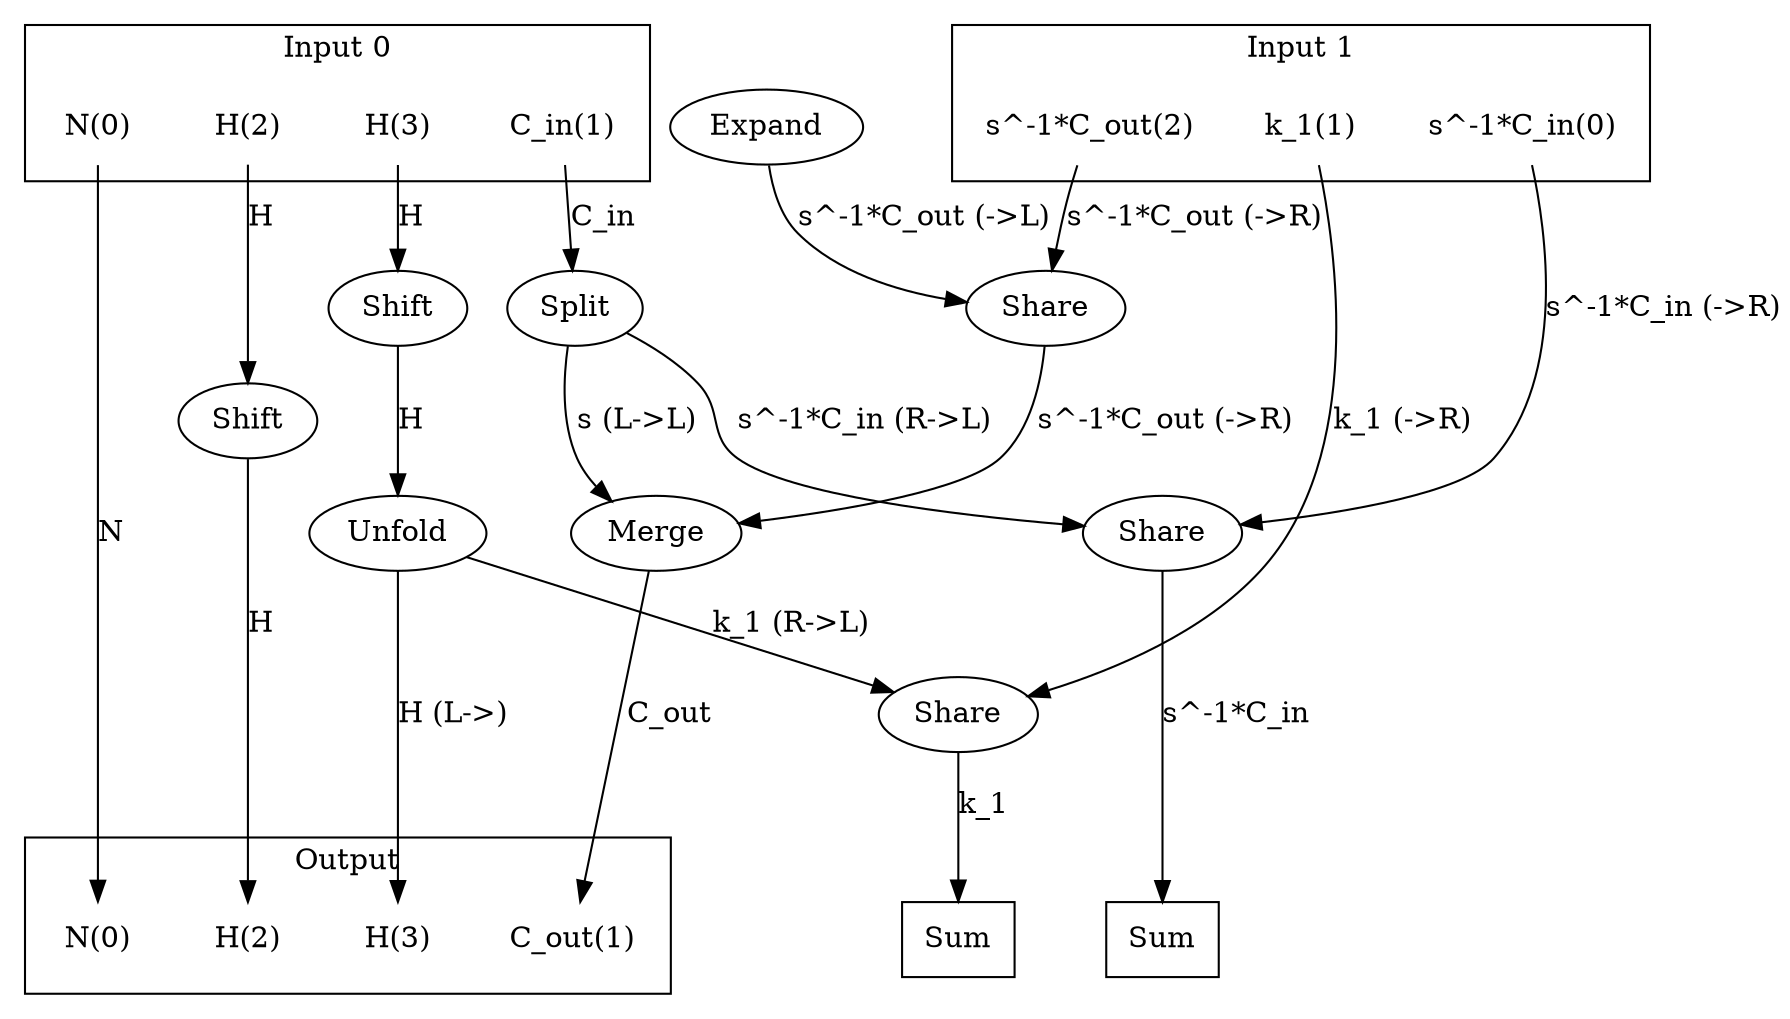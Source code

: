digraph kernel_generated {
newrank = true;
op_0x7fe6ac009c40 [label="Unfold"];
op_0x7fe7b0025ff0 [label="Split"];
op_0x7fe82c00dd80 [label="Share"];
op_0x7fe9d40046d0 [label="Share"];
op_0x7fe9d4004810 [label="Share"];
op_0x7fea48004e18 [label="Expand"];
op_0x7fea48005780 [label="Shift"];
op_0x7fea48005a50 [label="Shift"];
op_0x7fea48007a10 [label="Merge"];
reduce_0x7fe2a8001998 [label="Sum", shape=box];
reduce_0x7fe2a8005ad8 [label="Sum", shape=box];
subgraph cluster_out {
label = "Output";
out_0 [label="N(0)", shape=none];
out_1 [label="C_out(1)", shape=none];
out_2 [label="H(2)", shape=none];
out_3 [label="H(3)", shape=none];
}
{ rank = same;
reduce_0x7fe2a8001998;
reduce_0x7fe2a8005ad8;
out_0;
out_1;
out_2;
out_3;
}
subgraph cluster_in_0 {
label = "Input 0";
in_0_0 [label="N(0)", shape=none];
in_0_1 [label="C_in(1)", shape=none];
in_0_2 [label="H(2)", shape=none];
in_0_3 [label="H(3)", shape=none];
}
subgraph cluster_in_1 {
label = "Input 1";
in_1_0 [label="s^-1*C_in(0)", shape=none];
in_1_1 [label="k_1(1)", shape=none];
in_1_2 [label="s^-1*C_out(2)", shape=none];
}
{ rank = same;
in_0_0;
in_0_1;
in_0_2;
in_0_3;
in_1_0;
in_1_1;
in_1_2;
}
in_0_0 -> out_0 [label="N"];
in_0_1 -> op_0x7fe7b0025ff0 [label="C_in"];
in_0_2 -> op_0x7fea48005780 [label="H"];
in_0_3 -> op_0x7fea48005a50 [label="H"];
in_1_0 -> op_0x7fe9d40046d0 [label="s^-1*C_in (->R)"];
in_1_1 -> op_0x7fe9d4004810 [label="k_1 (->R)"];
in_1_2 -> op_0x7fe82c00dd80 [label="s^-1*C_out (->R)"];
op_0x7fea48007a10 -> out_1 [label="C_out"];
op_0x7fea48005780 -> out_2 [label="H"];
op_0x7fe6ac009c40 -> out_3 [label="H (L->)"];
op_0x7fe9d4004810 -> reduce_0x7fe2a8001998 [label="k_1"];
op_0x7fe9d40046d0 -> reduce_0x7fe2a8005ad8 [label="s^-1*C_in"];
op_0x7fea48005a50 -> op_0x7fe6ac009c40 [label="H"];
op_0x7fea48004e18 -> op_0x7fe82c00dd80 [label="s^-1*C_out (->L)"];
op_0x7fe7b0025ff0 -> op_0x7fe9d40046d0 [label="s^-1*C_in (R->L)"];
op_0x7fe6ac009c40 -> op_0x7fe9d4004810 [label="k_1 (R->L)"];
op_0x7fe7b0025ff0 -> op_0x7fea48007a10 [label="s (L->L)"];
op_0x7fe82c00dd80 -> op_0x7fea48007a10 [label="s^-1*C_out (->R)"];
}
